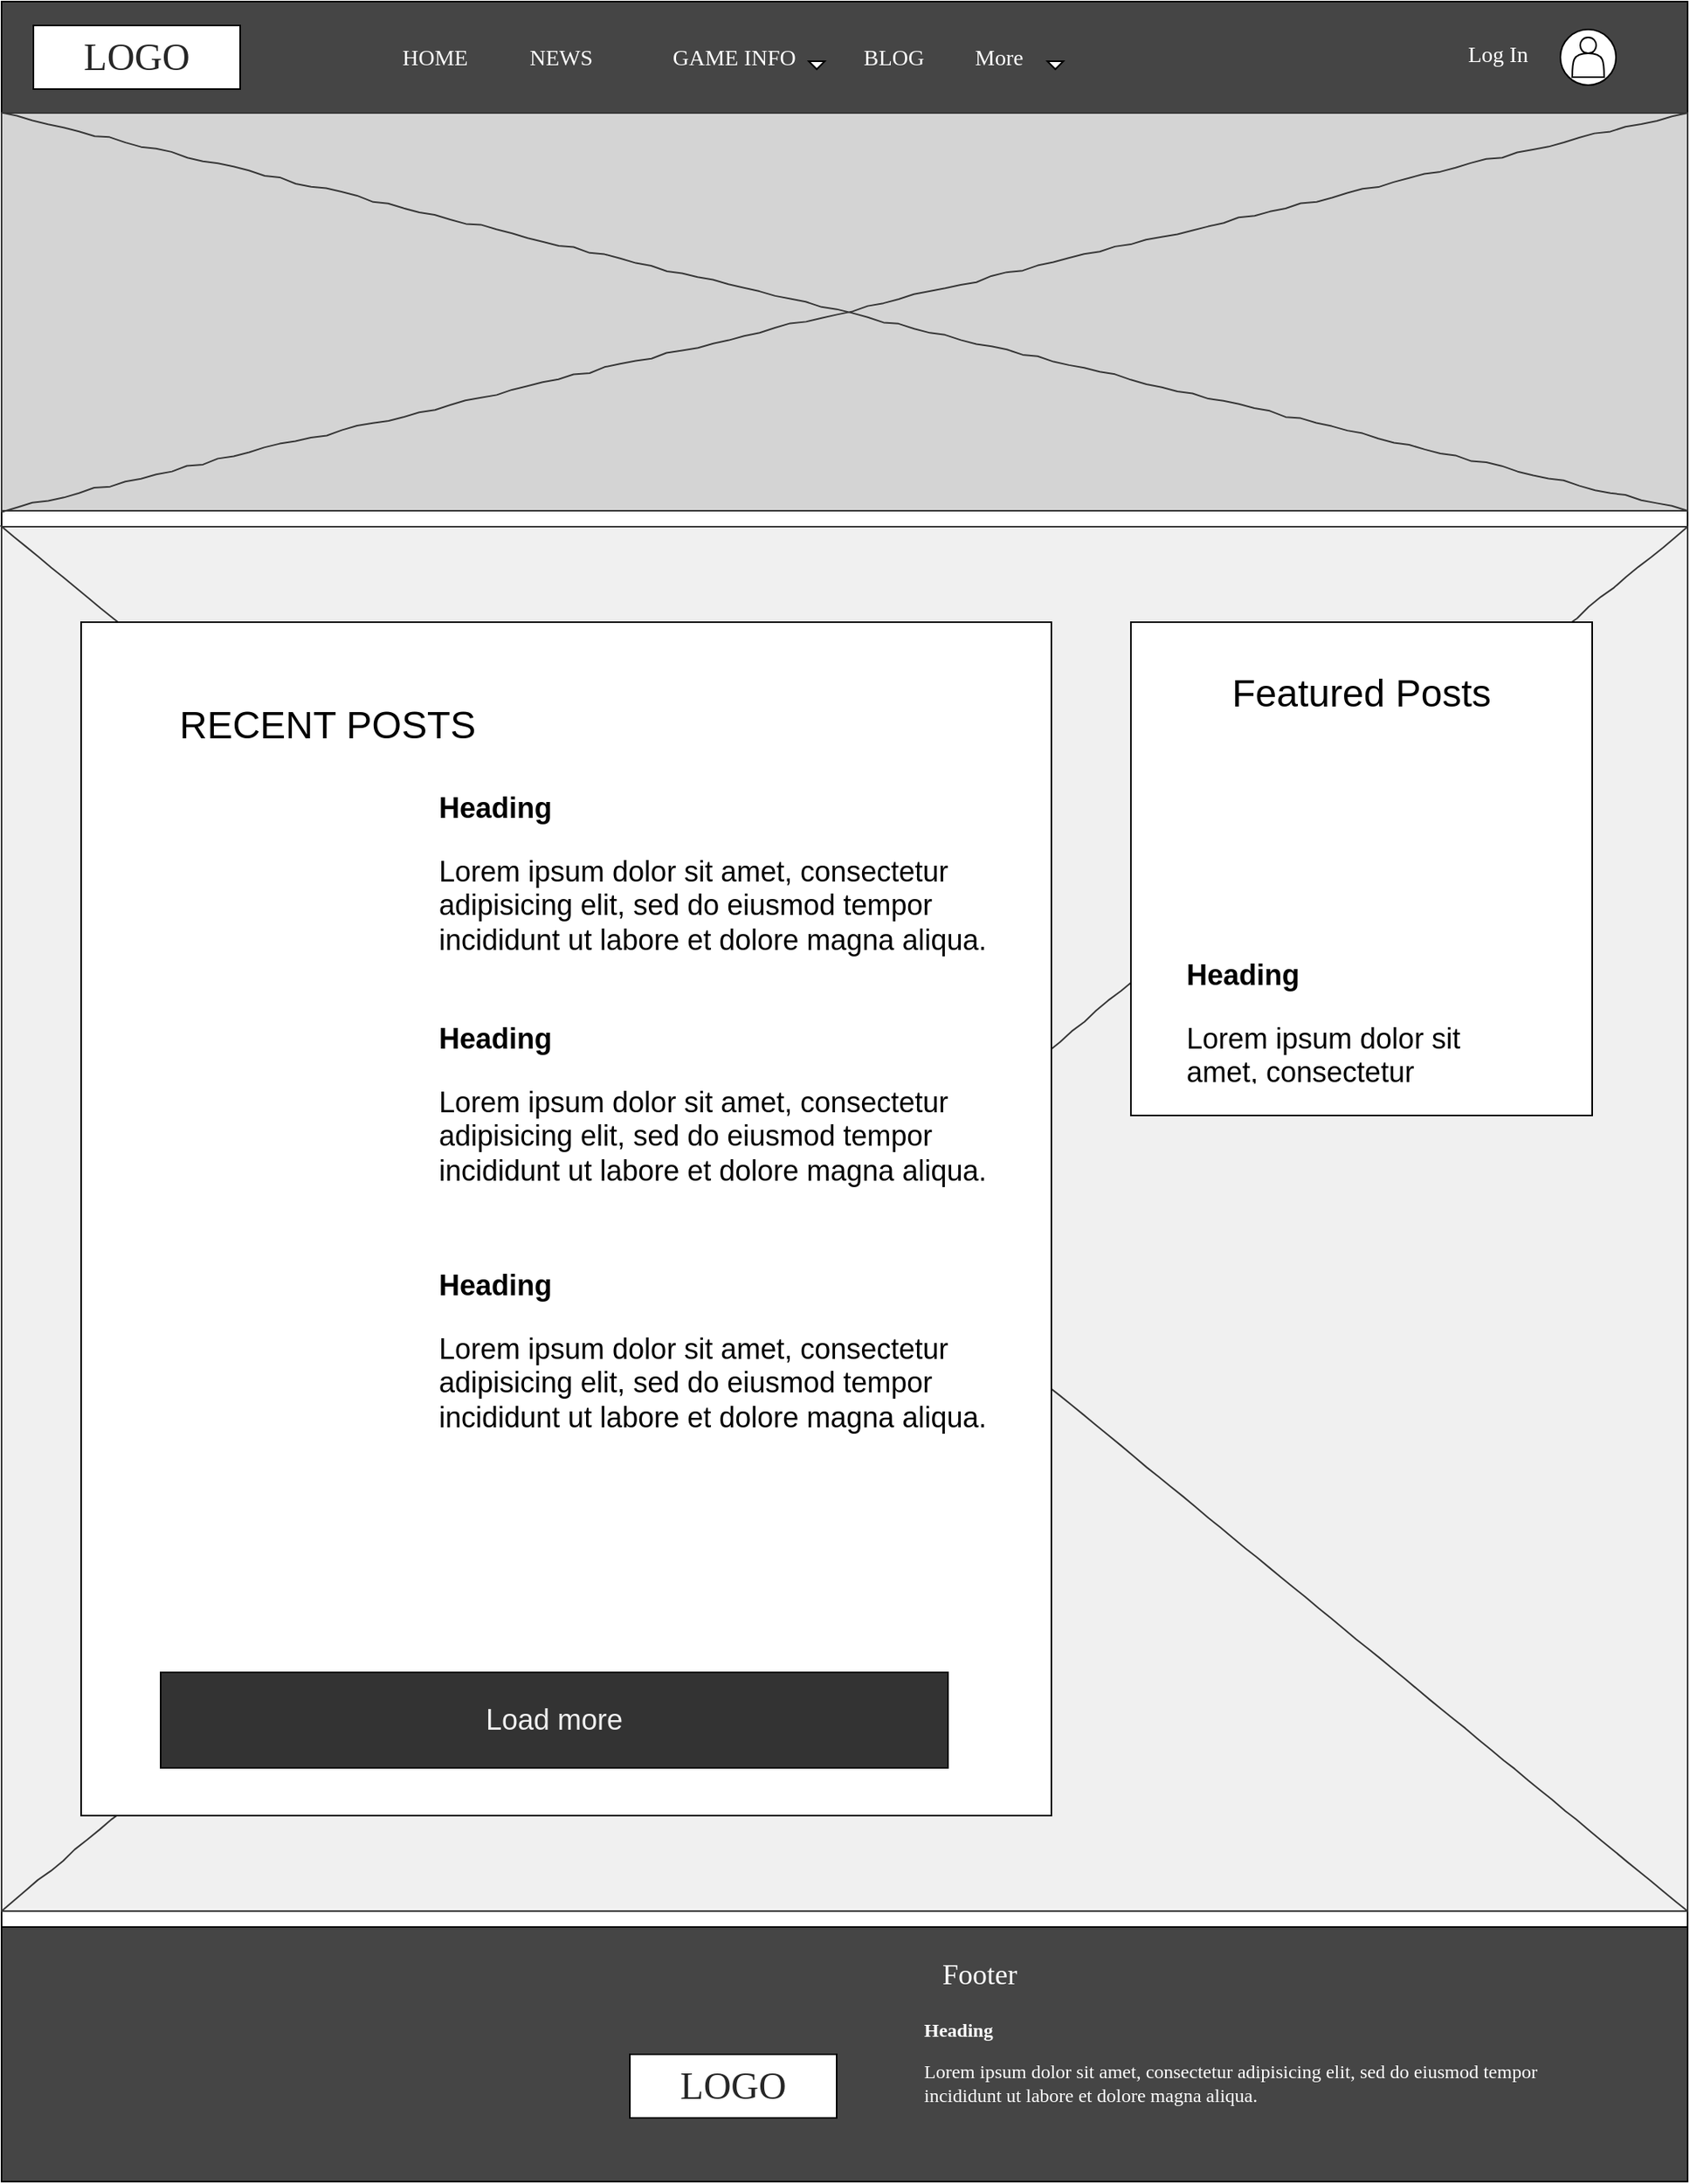<mxfile version="15.8.6" type="device"><diagram name="Page-1" id="03018318-947c-dd8e-b7a3-06fadd420f32"><mxGraphModel dx="2170" dy="1205" grid="1" gridSize="10" guides="1" tooltips="1" connect="1" arrows="1" fold="1" page="1" pageScale="1" pageWidth="1100" pageHeight="850" background="none" math="0" shadow="0"><root><mxCell id="0"/><mxCell id="1" parent="0"/><mxCell id="8YxkekfNUOhZUSyfXrQ1-2" value="" style="rounded=0;whiteSpace=wrap;html=1;strokeColor=default;" parent="1" vertex="1"><mxGeometry x="30" y="10" width="1060" height="1370" as="geometry"/></mxCell><mxCell id="8YxkekfNUOhZUSyfXrQ1-4" value="" style="rounded=0;whiteSpace=wrap;html=1;strokeColor=default;fillColor=#454545;" parent="1" vertex="1"><mxGeometry x="30" y="10" width="1060" height="70" as="geometry"/></mxCell><mxCell id="677b7b8949515195-11" value="&lt;font color=&quot;#ffffff&quot;&gt;HOME&lt;/font&gt;" style="text;html=1;points=[];align=left;verticalAlign=top;spacingTop=-4;fontSize=14;fontFamily=Verdana" parent="1" vertex="1"><mxGeometry x="280" y="35" width="60" height="20" as="geometry"/></mxCell><mxCell id="677b7b8949515195-12" value="&lt;font color=&quot;#ffffff&quot;&gt;NEWS&lt;/font&gt;" style="text;html=1;points=[];align=left;verticalAlign=top;spacingTop=-4;fontSize=14;fontFamily=Verdana" parent="1" vertex="1"><mxGeometry x="360" y="35" width="60" height="20" as="geometry"/></mxCell><mxCell id="677b7b8949515195-13" value="&lt;font color=&quot;#ffffff&quot;&gt;GAME INFO&lt;/font&gt;" style="text;html=1;points=[];align=left;verticalAlign=top;spacingTop=-4;fontSize=14;fontFamily=Verdana" parent="1" vertex="1"><mxGeometry x="450" y="35" width="60" height="20" as="geometry"/></mxCell><mxCell id="677b7b8949515195-14" value="&lt;font color=&quot;#ffffff&quot;&gt;BLOG&lt;/font&gt;" style="text;html=1;points=[];align=left;verticalAlign=top;spacingTop=-4;fontSize=14;fontFamily=Verdana" parent="1" vertex="1"><mxGeometry x="570" y="35" width="60" height="20" as="geometry"/></mxCell><mxCell id="677b7b8949515195-16" value="" style="verticalLabelPosition=bottom;shadow=0;dashed=0;align=center;html=1;verticalAlign=top;strokeWidth=1;shape=mxgraph.mockup.graphics.simpleIcon;strokeColor=#363636;rounded=0;labelBackgroundColor=none;fontFamily=Verdana;fontSize=14;fontColor=#000000;comic=1;fillColor=#D4D4D4;" parent="1" vertex="1"><mxGeometry x="30" y="80" width="1060" height="250" as="geometry"/></mxCell><mxCell id="4Bus9S0kqpoXnTmJtVDK-2" value="&lt;font color=&quot;#ffffff&quot;&gt;More&lt;/font&gt;" style="text;html=1;points=[];align=left;verticalAlign=top;spacingTop=-4;fontSize=14;fontFamily=Verdana" parent="1" vertex="1"><mxGeometry x="640" y="35" width="60" height="20" as="geometry"/></mxCell><mxCell id="8YxkekfNUOhZUSyfXrQ1-5" value="" style="triangle;whiteSpace=wrap;html=1;fontColor=#FFFFFF;strokeColor=default;fillColor=#FFFFFF;rotation=90;" parent="1" vertex="1"><mxGeometry x="540" y="45" width="5" height="10" as="geometry"/></mxCell><mxCell id="8YxkekfNUOhZUSyfXrQ1-7" value="" style="triangle;whiteSpace=wrap;html=1;fontColor=#FFFFFF;strokeColor=default;fillColor=#FFFFFF;rotation=90;" parent="1" vertex="1"><mxGeometry x="690" y="45" width="5" height="10" as="geometry"/></mxCell><mxCell id="8YxkekfNUOhZUSyfXrQ1-10" value="&lt;font color=&quot;#262626&quot; style=&quot;font-size: 24px&quot;&gt;LOGO&lt;/font&gt;" style="rounded=0;whiteSpace=wrap;html=1;fontColor=#FFFFFF;strokeColor=default;fillColor=#FFFFFF;fontFamily=Verdana;" parent="1" vertex="1"><mxGeometry x="50" y="25" width="130" height="40" as="geometry"/></mxCell><mxCell id="8YxkekfNUOhZUSyfXrQ1-11" value="&lt;font color=&quot;#ffffff&quot;&gt;Log In&amp;nbsp;&lt;/font&gt;" style="text;html=1;points=[];align=left;verticalAlign=top;spacingTop=-4;fontSize=14;fontFamily=Verdana" parent="1" vertex="1"><mxGeometry x="950" y="32.5" width="60" height="20" as="geometry"/></mxCell><mxCell id="8YxkekfNUOhZUSyfXrQ1-12" value="" style="ellipse;whiteSpace=wrap;html=1;aspect=fixed;fontFamily=Lucida Console;fontSize=24;fontColor=#262626;strokeColor=default;fillColor=#FFFFFF;" parent="1" vertex="1"><mxGeometry x="1010" y="27.5" width="35" height="35" as="geometry"/></mxCell><mxCell id="8YxkekfNUOhZUSyfXrQ1-13" value="" style="shape=actor;whiteSpace=wrap;html=1;fontFamily=Lucida Console;fontSize=24;fontColor=#262626;strokeColor=default;fillColor=#FFFFFF;" parent="1" vertex="1"><mxGeometry x="1017.5" y="32.5" width="20" height="25" as="geometry"/></mxCell><mxCell id="8YxkekfNUOhZUSyfXrQ1-24" value="" style="verticalLabelPosition=bottom;shadow=0;dashed=0;align=center;html=1;verticalAlign=top;strokeWidth=1;shape=mxgraph.mockup.graphics.simpleIcon;strokeColor=#363636;rounded=0;labelBackgroundColor=none;fontFamily=Verdana;fontSize=14;fontColor=#000000;comic=1;fillColor=#F0F0F0;" parent="1" vertex="1"><mxGeometry x="30" y="340" width="1060" height="870" as="geometry"/></mxCell><mxCell id="8YxkekfNUOhZUSyfXrQ1-32" value="" style="rounded=0;whiteSpace=wrap;html=1;fontFamily=Lucida Console;fontSize=18;fontColor=#262626;strokeColor=default;fillColor=#454545;" parent="1" vertex="1"><mxGeometry x="30" y="1220" width="1060" height="160" as="geometry"/></mxCell><mxCell id="8nYieKZzpjn1am40IpOO-2" value="" style="rounded=0;whiteSpace=wrap;html=1;" parent="1" vertex="1"><mxGeometry x="80" y="400" width="610" height="750" as="geometry"/></mxCell><mxCell id="8nYieKZzpjn1am40IpOO-3" value="" style="rounded=0;whiteSpace=wrap;html=1;" parent="1" vertex="1"><mxGeometry x="740" y="400" width="290" height="310" as="geometry"/></mxCell><mxCell id="8nYieKZzpjn1am40IpOO-4" value="" style="shape=image;html=1;verticalAlign=top;verticalLabelPosition=bottom;labelBackgroundColor=#ffffff;imageAspect=0;aspect=fixed;image=https://cdn4.iconfinder.com/data/icons/48-bubbles/48/18.Pictures-Day-128.png" parent="1" vertex="1"><mxGeometry x="120" y="480" width="170" height="170" as="geometry"/></mxCell><mxCell id="8nYieKZzpjn1am40IpOO-5" value="&lt;font style=&quot;font-size: 24px&quot;&gt;RECENT POSTS&lt;/font&gt;" style="text;html=1;strokeColor=none;fillColor=none;align=center;verticalAlign=middle;whiteSpace=wrap;rounded=0;" parent="1" vertex="1"><mxGeometry x="120" y="450" width="230" height="30" as="geometry"/></mxCell><mxCell id="8nYieKZzpjn1am40IpOO-6" value="&lt;h1 style=&quot;font-size: 18px&quot;&gt;&lt;font style=&quot;font-size: 18px&quot;&gt;Heading&lt;/font&gt;&lt;/h1&gt;&lt;p style=&quot;font-size: 18px&quot;&gt;&lt;font style=&quot;font-size: 18px&quot;&gt;Lorem ipsum dolor sit amet, consectetur adipisicing elit, sed do eiusmod tempor incididunt ut labore et dolore magna aliqua.&lt;/font&gt;&lt;/p&gt;" style="text;html=1;strokeColor=none;fillColor=none;spacing=5;spacingTop=-20;whiteSpace=wrap;overflow=hidden;rounded=0;fontSize=24;" parent="1" vertex="1"><mxGeometry x="300" y="505" width="360" height="120" as="geometry"/></mxCell><mxCell id="8nYieKZzpjn1am40IpOO-7" value="" style="shape=image;html=1;verticalAlign=top;verticalLabelPosition=bottom;labelBackgroundColor=#ffffff;imageAspect=0;aspect=fixed;image=https://cdn4.iconfinder.com/data/icons/48-bubbles/48/18.Pictures-Day-128.png" parent="1" vertex="1"><mxGeometry x="120" y="625" width="170" height="170" as="geometry"/></mxCell><mxCell id="8nYieKZzpjn1am40IpOO-8" value="&lt;h1 style=&quot;font-size: 18px&quot;&gt;&lt;font style=&quot;font-size: 18px&quot;&gt;Heading&lt;/font&gt;&lt;/h1&gt;&lt;p style=&quot;font-size: 18px&quot;&gt;&lt;font style=&quot;font-size: 18px&quot;&gt;Lorem ipsum dolor sit amet, consectetur adipisicing elit, sed do eiusmod tempor incididunt ut labore et dolore magna aliqua.&lt;/font&gt;&lt;/p&gt;" style="text;html=1;strokeColor=none;fillColor=none;spacing=5;spacingTop=-20;whiteSpace=wrap;overflow=hidden;rounded=0;fontSize=24;" parent="1" vertex="1"><mxGeometry x="300" y="650" width="360" height="120" as="geometry"/></mxCell><mxCell id="8nYieKZzpjn1am40IpOO-9" value="" style="shape=image;html=1;verticalAlign=top;verticalLabelPosition=bottom;labelBackgroundColor=#ffffff;imageAspect=0;aspect=fixed;image=https://cdn4.iconfinder.com/data/icons/48-bubbles/48/18.Pictures-Day-128.png" parent="1" vertex="1"><mxGeometry x="120" y="780" width="170" height="170" as="geometry"/></mxCell><mxCell id="8nYieKZzpjn1am40IpOO-10" value="&lt;h1 style=&quot;font-size: 18px&quot;&gt;&lt;font style=&quot;font-size: 18px&quot;&gt;Heading&lt;/font&gt;&lt;/h1&gt;&lt;p style=&quot;font-size: 18px&quot;&gt;&lt;font style=&quot;font-size: 18px&quot;&gt;Lorem ipsum dolor sit amet, consectetur adipisicing elit, sed do eiusmod tempor incididunt ut labore et dolore magna aliqua.&lt;/font&gt;&lt;/p&gt;" style="text;html=1;strokeColor=none;fillColor=none;spacing=5;spacingTop=-20;whiteSpace=wrap;overflow=hidden;rounded=0;fontSize=24;" parent="1" vertex="1"><mxGeometry x="300" y="805" width="360" height="120" as="geometry"/></mxCell><mxCell id="ZfDvD3GOLqk7rPjP07vA-1" value="&lt;font color=&quot;#ffffff&quot;&gt;Footer&lt;/font&gt;" style="text;html=1;strokeColor=none;fillColor=none;align=center;verticalAlign=middle;whiteSpace=wrap;rounded=0;fontFamily=Lucida Console;fontSize=18;fontColor=#262626;" vertex="1" parent="1"><mxGeometry x="615" y="1235" width="60" height="30" as="geometry"/></mxCell><mxCell id="ZfDvD3GOLqk7rPjP07vA-2" value="&lt;font color=&quot;#262626&quot; style=&quot;font-size: 24px&quot;&gt;LOGO&lt;/font&gt;" style="rounded=0;whiteSpace=wrap;html=1;fontColor=#FFFFFF;strokeColor=default;fillColor=#FFFFFF;fontFamily=Verdana;" vertex="1" parent="1"><mxGeometry x="425" y="1300" width="130" height="40" as="geometry"/></mxCell><mxCell id="ZfDvD3GOLqk7rPjP07vA-3" value="" style="shape=image;html=1;verticalAlign=top;verticalLabelPosition=bottom;labelBackgroundColor=#ffffff;imageAspect=0;aspect=fixed;image=https://cdn4.iconfinder.com/data/icons/social-media-flat-7/64/Social-media_Youtube-128.png;fontFamily=Lucida Console;fontSize=18;fontColor=#FFFFFF;strokeColor=default;fillColor=#454545;" vertex="1" parent="1"><mxGeometry x="325" y="1230" width="30" height="30" as="geometry"/></mxCell><mxCell id="ZfDvD3GOLqk7rPjP07vA-4" value="" style="shape=image;html=1;verticalAlign=top;verticalLabelPosition=bottom;labelBackgroundColor=#ffffff;imageAspect=0;aspect=fixed;image=https://cdn4.iconfinder.com/data/icons/social-media-flat-7/64/Social-media_Twitter-128.png;fontFamily=Lucida Console;fontSize=18;fontColor=#FFFFFF;strokeColor=default;fillColor=#454545;" vertex="1" parent="1"><mxGeometry x="295" y="1235" width="20" height="20" as="geometry"/></mxCell><mxCell id="ZfDvD3GOLqk7rPjP07vA-5" value="" style="shape=image;html=1;verticalAlign=top;verticalLabelPosition=bottom;labelBackgroundColor=#ffffff;imageAspect=0;aspect=fixed;image=https://cdn2.iconfinder.com/data/icons/social-media-2285/512/1_Facebook2_colored_svg-128.png;fontFamily=Lucida Console;fontSize=18;fontColor=#FFFFFF;strokeColor=default;fillColor=#454545;" vertex="1" parent="1"><mxGeometry x="265" y="1235" width="20" height="20" as="geometry"/></mxCell><mxCell id="ZfDvD3GOLqk7rPjP07vA-6" value="" style="shape=image;html=1;verticalAlign=top;verticalLabelPosition=bottom;labelBackgroundColor=#ffffff;imageAspect=0;aspect=fixed;image=https://cdn3.iconfinder.com/data/icons/2018-social-media-logotypes/1000/2018_social_media_popular_app_logo_instagram-128.png;fontFamily=Lucida Console;fontSize=18;fontColor=#FFFFFF;strokeColor=default;fillColor=#454545;" vertex="1" parent="1"><mxGeometry x="365" y="1233" width="25" height="25" as="geometry"/></mxCell><mxCell id="ZfDvD3GOLqk7rPjP07vA-7" value="&lt;h1 style=&quot;font-size: 12px&quot;&gt;&lt;font style=&quot;font-size: 12px&quot;&gt;Heading&lt;/font&gt;&lt;/h1&gt;&lt;p style=&quot;font-size: 12px&quot;&gt;&lt;font style=&quot;font-size: 12px&quot;&gt;Lorem ipsum dolor sit amet, consectetur adipisicing elit, sed do eiusmod tempor incididunt ut labore et dolore magna aliqua.&lt;/font&gt;&lt;/p&gt;" style="text;html=1;strokeColor=none;fillColor=none;spacing=5;spacingTop=-20;whiteSpace=wrap;overflow=hidden;rounded=0;fontFamily=Lucida Console;fontSize=18;fontColor=#FFFFFF;" vertex="1" parent="1"><mxGeometry x="605" y="1280" width="405" height="90" as="geometry"/></mxCell><mxCell id="ZfDvD3GOLqk7rPjP07vA-8" value="" style="shape=image;html=1;verticalAlign=top;verticalLabelPosition=bottom;labelBackgroundColor=#ffffff;imageAspect=0;aspect=fixed;image=https://cdn4.iconfinder.com/data/icons/48-bubbles/48/18.Pictures-Day-128.png" vertex="1" parent="1"><mxGeometry x="800" y="455" width="170" height="170" as="geometry"/></mxCell><mxCell id="ZfDvD3GOLqk7rPjP07vA-9" value="&lt;h1 style=&quot;font-size: 18px&quot;&gt;&lt;font style=&quot;font-size: 18px&quot;&gt;Heading&lt;/font&gt;&lt;/h1&gt;&lt;p style=&quot;font-size: 18px&quot;&gt;&lt;font style=&quot;font-size: 18px&quot;&gt;Lorem ipsum dolor sit amet, consectetur adipisicing elit, sed do eiusmod tempor incididunt ut labore et dolore magna aliqua.&lt;/font&gt;&lt;/p&gt;" style="text;html=1;strokeColor=none;fillColor=none;spacing=5;spacingTop=-20;whiteSpace=wrap;overflow=hidden;rounded=0;fontSize=24;" vertex="1" parent="1"><mxGeometry x="770" y="610" width="230" height="80" as="geometry"/></mxCell><mxCell id="ZfDvD3GOLqk7rPjP07vA-10" value="&lt;font style=&quot;font-size: 24px&quot;&gt;Featured Posts&lt;/font&gt;" style="text;html=1;strokeColor=none;fillColor=none;align=center;verticalAlign=middle;whiteSpace=wrap;rounded=0;" vertex="1" parent="1"><mxGeometry x="770" y="430" width="230" height="30" as="geometry"/></mxCell><mxCell id="ZfDvD3GOLqk7rPjP07vA-11" value="&lt;font color=&quot;#f0f0f0&quot;&gt;Load more&lt;/font&gt;" style="rounded=0;whiteSpace=wrap;html=1;fontSize=18;fillColor=#333333;" vertex="1" parent="1"><mxGeometry x="130" y="1060" width="495" height="60" as="geometry"/></mxCell></root></mxGraphModel></diagram></mxfile>